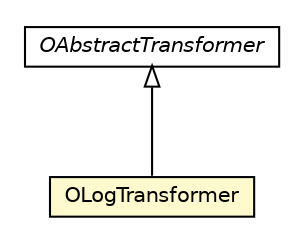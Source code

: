#!/usr/local/bin/dot
#
# Class diagram 
# Generated by UMLGraph version R5_6-24-gf6e263 (http://www.umlgraph.org/)
#

digraph G {
	edge [fontname="Helvetica",fontsize=10,labelfontname="Helvetica",labelfontsize=10];
	node [fontname="Helvetica",fontsize=10,shape=plaintext];
	nodesep=0.25;
	ranksep=0.5;
	// com.orientechnologies.orient.etl.transformer.OLogTransformer
	c2347175 [label=<<table title="com.orientechnologies.orient.etl.transformer.OLogTransformer" border="0" cellborder="1" cellspacing="0" cellpadding="2" port="p" bgcolor="lemonChiffon" href="./OLogTransformer.html">
		<tr><td><table border="0" cellspacing="0" cellpadding="1">
<tr><td align="center" balign="center"> OLogTransformer </td></tr>
		</table></td></tr>
		</table>>, URL="./OLogTransformer.html", fontname="Helvetica", fontcolor="black", fontsize=10.0];
	// com.orientechnologies.orient.etl.transformer.OAbstractTransformer
	c2347176 [label=<<table title="com.orientechnologies.orient.etl.transformer.OAbstractTransformer" border="0" cellborder="1" cellspacing="0" cellpadding="2" port="p" href="./OAbstractTransformer.html">
		<tr><td><table border="0" cellspacing="0" cellpadding="1">
<tr><td align="center" balign="center"><font face="Helvetica-Oblique"> OAbstractTransformer </font></td></tr>
		</table></td></tr>
		</table>>, URL="./OAbstractTransformer.html", fontname="Helvetica", fontcolor="black", fontsize=10.0];
	//com.orientechnologies.orient.etl.transformer.OLogTransformer extends com.orientechnologies.orient.etl.transformer.OAbstractTransformer
	c2347176:p -> c2347175:p [dir=back,arrowtail=empty];
}

